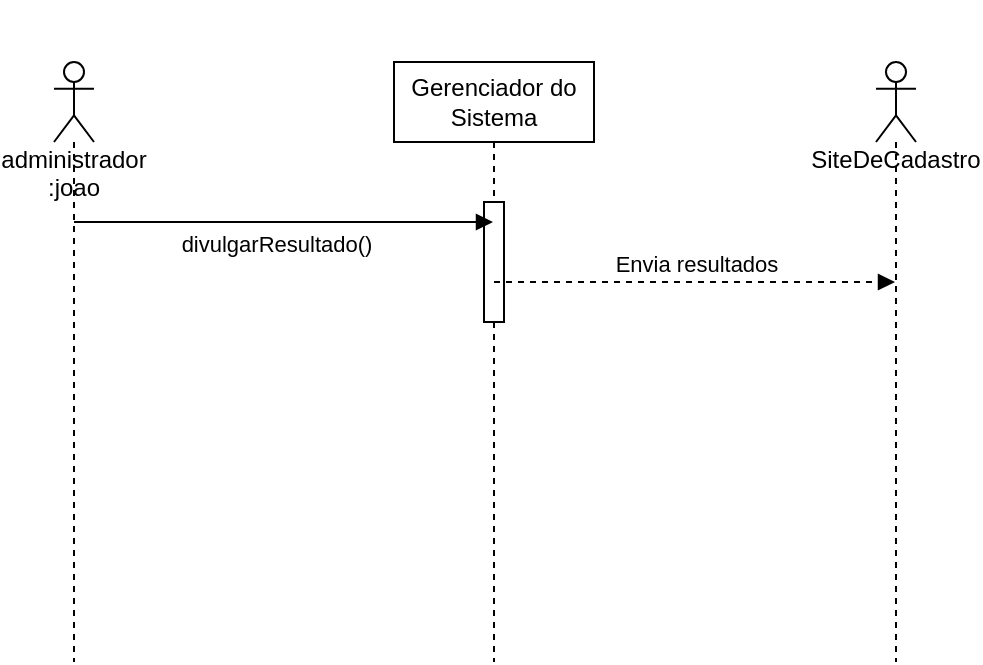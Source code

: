 <mxfile version="28.2.1">
  <diagram name="Página-1" id="7G2m7Z22gbt_nFna2IkR">
    <mxGraphModel dx="1042" dy="562" grid="1" gridSize="10" guides="1" tooltips="1" connect="1" arrows="1" fold="1" page="1" pageScale="1" pageWidth="827" pageHeight="1169" math="0" shadow="0">
      <root>
        <mxCell id="0" />
        <mxCell id="1" parent="0" />
        <mxCell id="WUT8AAxCIaKDwNO0W5O3-1" value="&lt;div&gt;&lt;br&gt;&lt;/div&gt;&lt;div&gt;&lt;br&gt;&lt;/div&gt;&lt;div&gt;&lt;br&gt;&lt;/div&gt;&lt;div&gt;&lt;span style=&quot;background-color: transparent; color: light-dark(rgb(0, 0, 0), rgb(255, 255, 255));&quot;&gt;&lt;br&gt;&lt;/span&gt;&lt;/div&gt;&lt;div&gt;&lt;span style=&quot;background-color: transparent; color: light-dark(rgb(0, 0, 0), rgb(255, 255, 255));&quot;&gt;&lt;br&gt;&lt;/span&gt;&lt;/div&gt;&lt;div&gt;&lt;span style=&quot;background-color: transparent; color: light-dark(rgb(0, 0, 0), rgb(255, 255, 255));&quot;&gt;administrador :joao&lt;/span&gt;&lt;/div&gt;" style="shape=umlLifeline;perimeter=lifelinePerimeter;whiteSpace=wrap;html=1;container=1;dropTarget=0;collapsible=0;recursiveResize=0;outlineConnect=0;portConstraint=eastwest;newEdgeStyle={&quot;curved&quot;:0,&quot;rounded&quot;:0};participant=umlActor;size=40;" parent="1" vertex="1">
          <mxGeometry x="159" y="150" width="20" height="300" as="geometry" />
        </mxCell>
        <mxCell id="WUT8AAxCIaKDwNO0W5O3-2" value="Gerenciador do Sistema" style="shape=umlLifeline;perimeter=lifelinePerimeter;whiteSpace=wrap;html=1;container=1;dropTarget=0;collapsible=0;recursiveResize=0;outlineConnect=0;portConstraint=eastwest;newEdgeStyle={&quot;curved&quot;:0,&quot;rounded&quot;:0};" parent="1" vertex="1">
          <mxGeometry x="329" y="150" width="100" height="300" as="geometry" />
        </mxCell>
        <mxCell id="WUT8AAxCIaKDwNO0W5O3-3" value="" style="html=1;points=[[0,0,0,0,5],[0,1,0,0,-5],[1,0,0,0,5],[1,1,0,0,-5]];perimeter=orthogonalPerimeter;outlineConnect=0;targetShapes=umlLifeline;portConstraint=eastwest;newEdgeStyle={&quot;curved&quot;:0,&quot;rounded&quot;:0};" parent="WUT8AAxCIaKDwNO0W5O3-2" vertex="1">
          <mxGeometry x="45" y="70" width="10" height="60" as="geometry" />
        </mxCell>
        <mxCell id="WUT8AAxCIaKDwNO0W5O3-6" value="divulgarResultado()" style="html=1;verticalAlign=bottom;endArrow=block;curved=0;rounded=0;" parent="1" source="WUT8AAxCIaKDwNO0W5O3-1" target="WUT8AAxCIaKDwNO0W5O3-2" edge="1">
          <mxGeometry x="-0.038" y="-20" width="80" relative="1" as="geometry">
            <mxPoint x="429" y="320" as="sourcePoint" />
            <mxPoint x="509" y="320" as="targetPoint" />
            <Array as="points">
              <mxPoint x="269" y="230" />
            </Array>
            <mxPoint as="offset" />
          </mxGeometry>
        </mxCell>
        <mxCell id="sO_ijrF8x_rlYob5890u-2" value="&lt;div&gt;&lt;br&gt;&lt;/div&gt;&lt;div&gt;&lt;br&gt;&lt;/div&gt;&lt;div&gt;&lt;br&gt;&lt;/div&gt;&lt;div&gt;&lt;br&gt;&lt;/div&gt;SiteDeCadastro" style="shape=umlLifeline;perimeter=lifelinePerimeter;whiteSpace=wrap;html=1;container=1;dropTarget=0;collapsible=0;recursiveResize=0;outlineConnect=0;portConstraint=eastwest;newEdgeStyle={&quot;curved&quot;:0,&quot;rounded&quot;:0};participant=umlActor;" vertex="1" parent="1">
          <mxGeometry x="570" y="150" width="20" height="300" as="geometry" />
        </mxCell>
        <mxCell id="sO_ijrF8x_rlYob5890u-3" value="Envia resultados" style="html=1;verticalAlign=bottom;endArrow=block;curved=0;rounded=0;dashed=1;" edge="1" parent="1" source="WUT8AAxCIaKDwNO0W5O3-2" target="sO_ijrF8x_rlYob5890u-2">
          <mxGeometry width="80" relative="1" as="geometry">
            <mxPoint x="370" y="290" as="sourcePoint" />
            <mxPoint x="450" y="290" as="targetPoint" />
            <Array as="points">
              <mxPoint x="480" y="260" />
            </Array>
          </mxGeometry>
        </mxCell>
      </root>
    </mxGraphModel>
  </diagram>
</mxfile>
